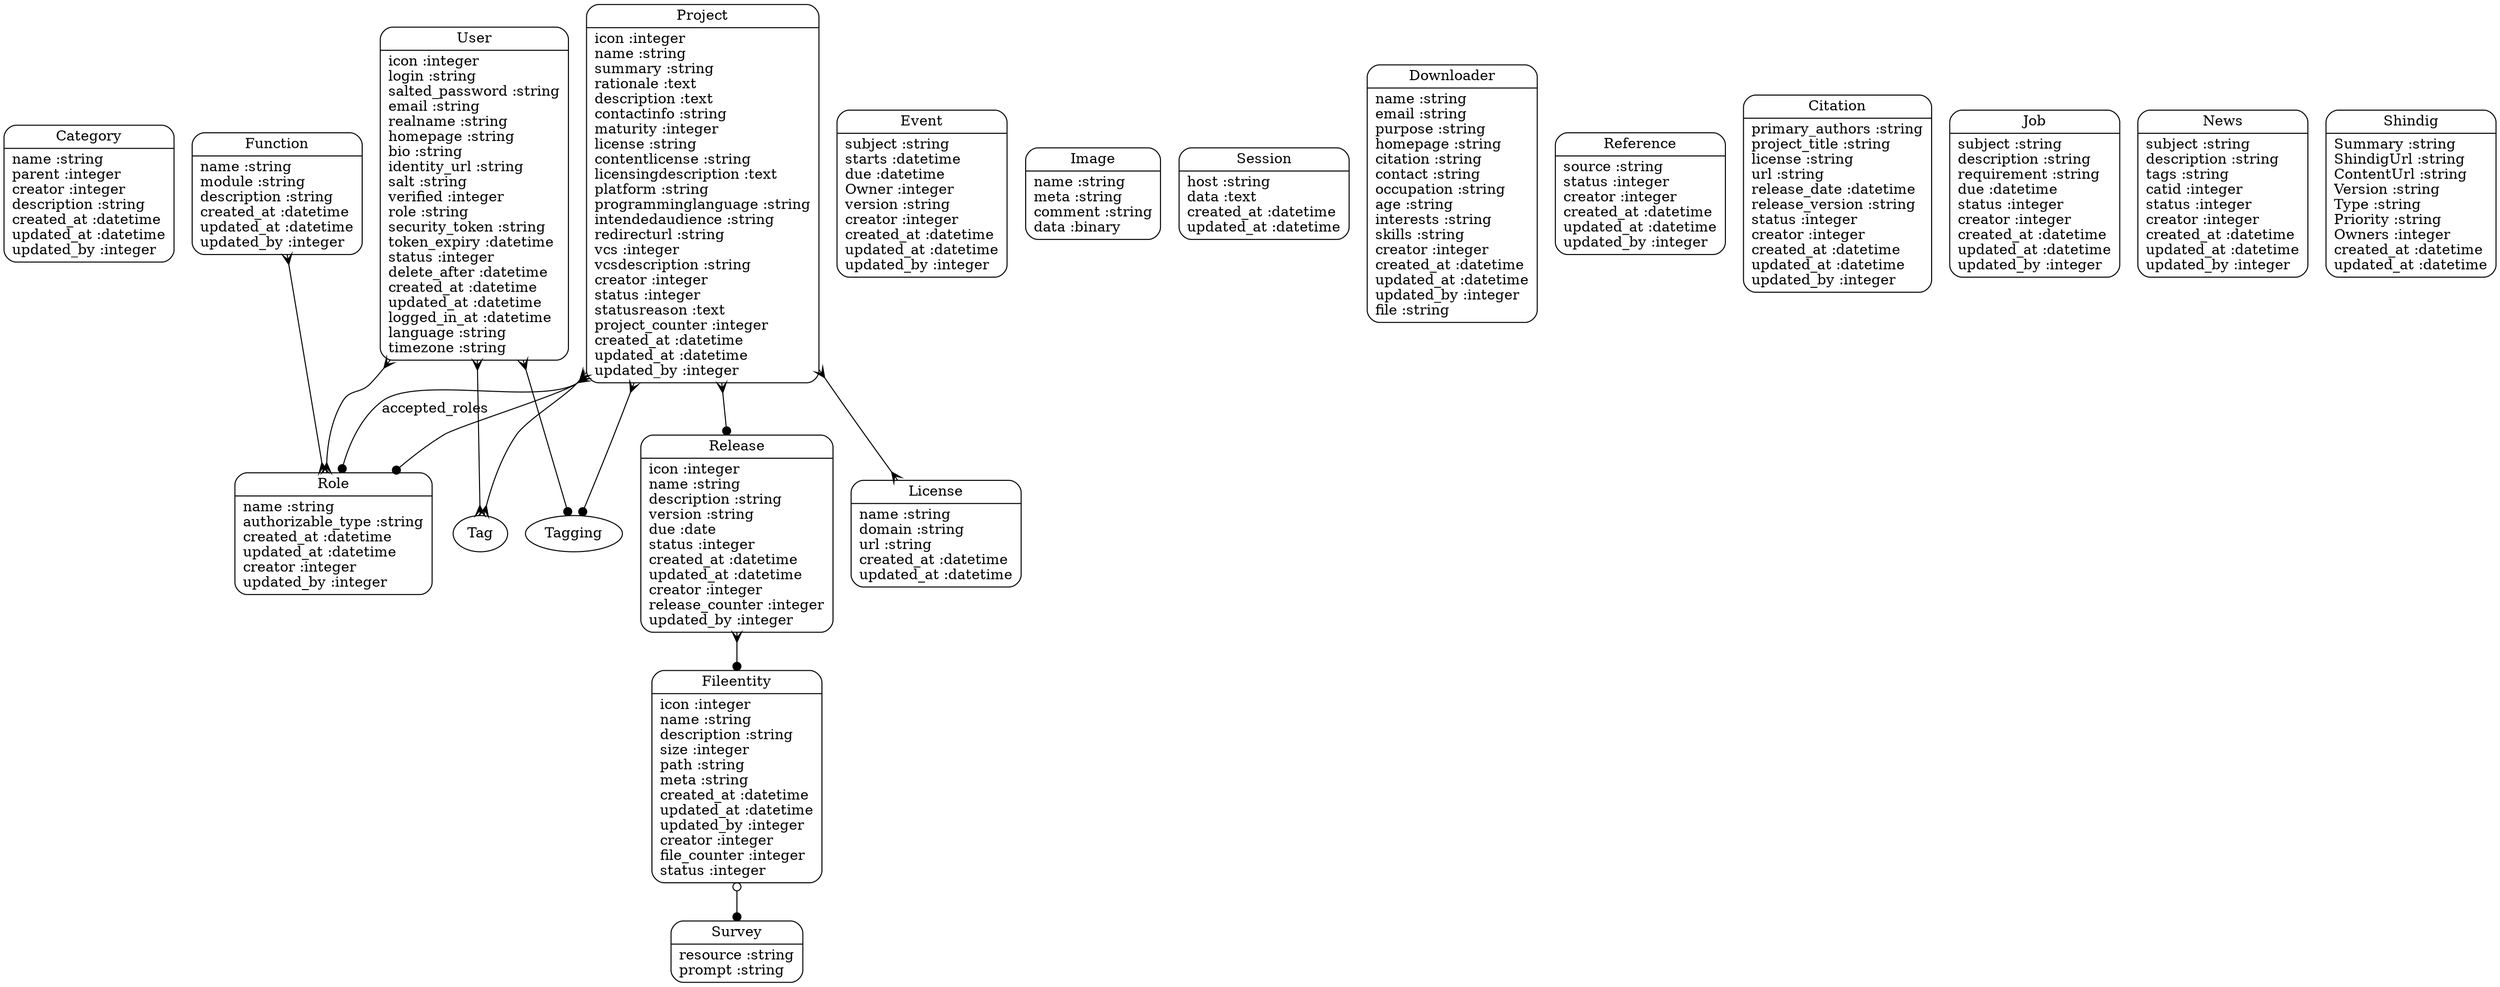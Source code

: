 digraph models_diagram {
	graph[overlap=false, splines=true]
	"Category" [shape=Mrecord, label="{Category|name :string\lparent :integer\lcreator :integer\ldescription :string\lcreated_at :datetime\lupdated_at :datetime\lupdated_by :integer\l}"]
	"User" [shape=Mrecord, label="{User|icon :integer\llogin :string\lsalted_password :string\lemail :string\lrealname :string\lhomepage :string\lbio :string\lidentity_url :string\lsalt :string\lverified :integer\lrole :string\lsecurity_token :string\ltoken_expiry :datetime\lstatus :integer\ldelete_after :datetime\lcreated_at :datetime\lupdated_at :datetime\llogged_in_at :datetime\llanguage :string\ltimezone :string\l}"]
	"Release" [shape=Mrecord, label="{Release|icon :integer\lname :string\ldescription :string\lversion :string\ldue :date\lstatus :integer\lcreated_at :datetime\lupdated_at :datetime\lcreator :integer\lrelease_counter :integer\lupdated_by :integer\l}"]
	"Event" [shape=Mrecord, label="{Event|subject :string\lstarts :datetime\ldue :datetime\lOwner :integer\lversion :string\lcreator :integer\lcreated_at :datetime\lupdated_at :datetime\lupdated_by :integer\l}"]
	"Image" [shape=Mrecord, label="{Image|name :string\lmeta :string\lcomment :string\ldata :binary\l}"]
	"Session" [shape=Mrecord, label="{Session|host :string\ldata :text\lcreated_at :datetime\lupdated_at :datetime\l}"]
	"Function" [shape=Mrecord, label="{Function|name :string\lmodule :string\ldescription :string\lcreated_at :datetime\lupdated_at :datetime\lupdated_by :integer\l}"]
	"Survey" [shape=Mrecord, label="{Survey|resource :string\lprompt :string\l}"]
	"Downloader" [shape=Mrecord, label="{Downloader|name :string\lemail :string\lpurpose :string\lhomepage :string\lcitation :string\lcontact :string\loccupation :string\lage :string\linterests :string\lskills :string\lcreator :integer\lcreated_at :datetime\lupdated_at :datetime\lupdated_by :integer\lfile :string\l}"]
	"Reference" [shape=Mrecord, label="{Reference|source :string\lstatus :integer\lcreator :integer\lcreated_at :datetime\lupdated_at :datetime\lupdated_by :integer\l}"]
	"Role" [shape=Mrecord, label="{Role|name :string\lauthorizable_type :string\lcreated_at :datetime\lupdated_at :datetime\lcreator :integer\lupdated_by :integer\l}"]
	"Project" [shape=Mrecord, label="{Project|icon :integer\lname :string\lsummary :string\lrationale :text\ldescription :text\lcontactinfo :string\lmaturity :integer\llicense :string\lcontentlicense :string\llicensingdescription :text\lplatform :string\lprogramminglanguage :string\lintendedaudience :string\lredirecturl :string\lvcs :integer\lvcsdescription :string\lcreator :integer\lstatus :integer\lstatusreason :text\lproject_counter :integer\lcreated_at :datetime\lupdated_at :datetime\lupdated_by :integer\l}"]
	"Citation" [shape=Mrecord, label="{Citation|primary_authors :string\lproject_title :string\llicense :string\lurl :string\lrelease_date :datetime\lrelease_version :string\lstatus :integer\lcreator :integer\lcreated_at :datetime\lupdated_at :datetime\lupdated_by :integer\l}"]
	"Job" [shape=Mrecord, label="{Job|subject :string\ldescription :string\lrequirement :string\ldue :datetime\lstatus :integer\lcreator :integer\lcreated_at :datetime\lupdated_at :datetime\lupdated_by :integer\l}"]
	"News" [shape=Mrecord, label="{News|subject :string\ldescription :string\ltags :string\lcatid :integer\lstatus :integer\lcreator :integer\lcreated_at :datetime\lupdated_at :datetime\lupdated_by :integer\l}"]
	"Fileentity" [shape=Mrecord, label="{Fileentity|icon :integer\lname :string\ldescription :string\lsize :integer\lpath :string\lmeta :string\lcreated_at :datetime\lupdated_at :datetime\lupdated_by :integer\lcreator :integer\lfile_counter :integer\lstatus :integer\l}"]
	"License" [shape=Mrecord, label="{License|name :string\ldomain :string\lurl :string\lcreated_at :datetime\lupdated_at :datetime\l}"]
	"Shindig" [shape=Mrecord, label="{Shindig|Summary :string\lShindigUrl :string\lContentUrl :string\lVersion :string\lType :string\lPriority :string\lOwners :integer\lcreated_at :datetime\lupdated_at :datetime\l}"]
	"User" -> "Role" [arrowtail=crow, arrowhead=crow, dir=both]
	"User" -> "Tagging" [arrowtail=crow, arrowhead=dot, dir=both]
	"User" -> "Tag" [arrowtail=crow, arrowhead=crow, dir=both]
	"Release" -> "Fileentity" [arrowtail=crow, arrowhead=dot, dir=both]
	"Function" -> "Role" [arrowtail=crow, arrowhead=crow, dir=both]
	"Project" -> "License" [arrowtail=crow, arrowhead=crow, dir=both]
	"Project" -> "Role" [arrowtail=crow, arrowhead=dot, dir=both]
	"Project" -> "Release" [arrowtail=crow, arrowhead=dot, dir=both]
	"Project" -> "Role" [label="accepted_roles", arrowtail=crow, arrowhead=dot, dir=both]
	"Project" -> "Tagging" [arrowtail=crow, arrowhead=dot, dir=both]
	"Project" -> "Tag" [arrowtail=crow, arrowhead=crow, dir=both]
	"Fileentity" -> "Survey" [arrowtail=odot, arrowhead=dot, dir=both]
}
